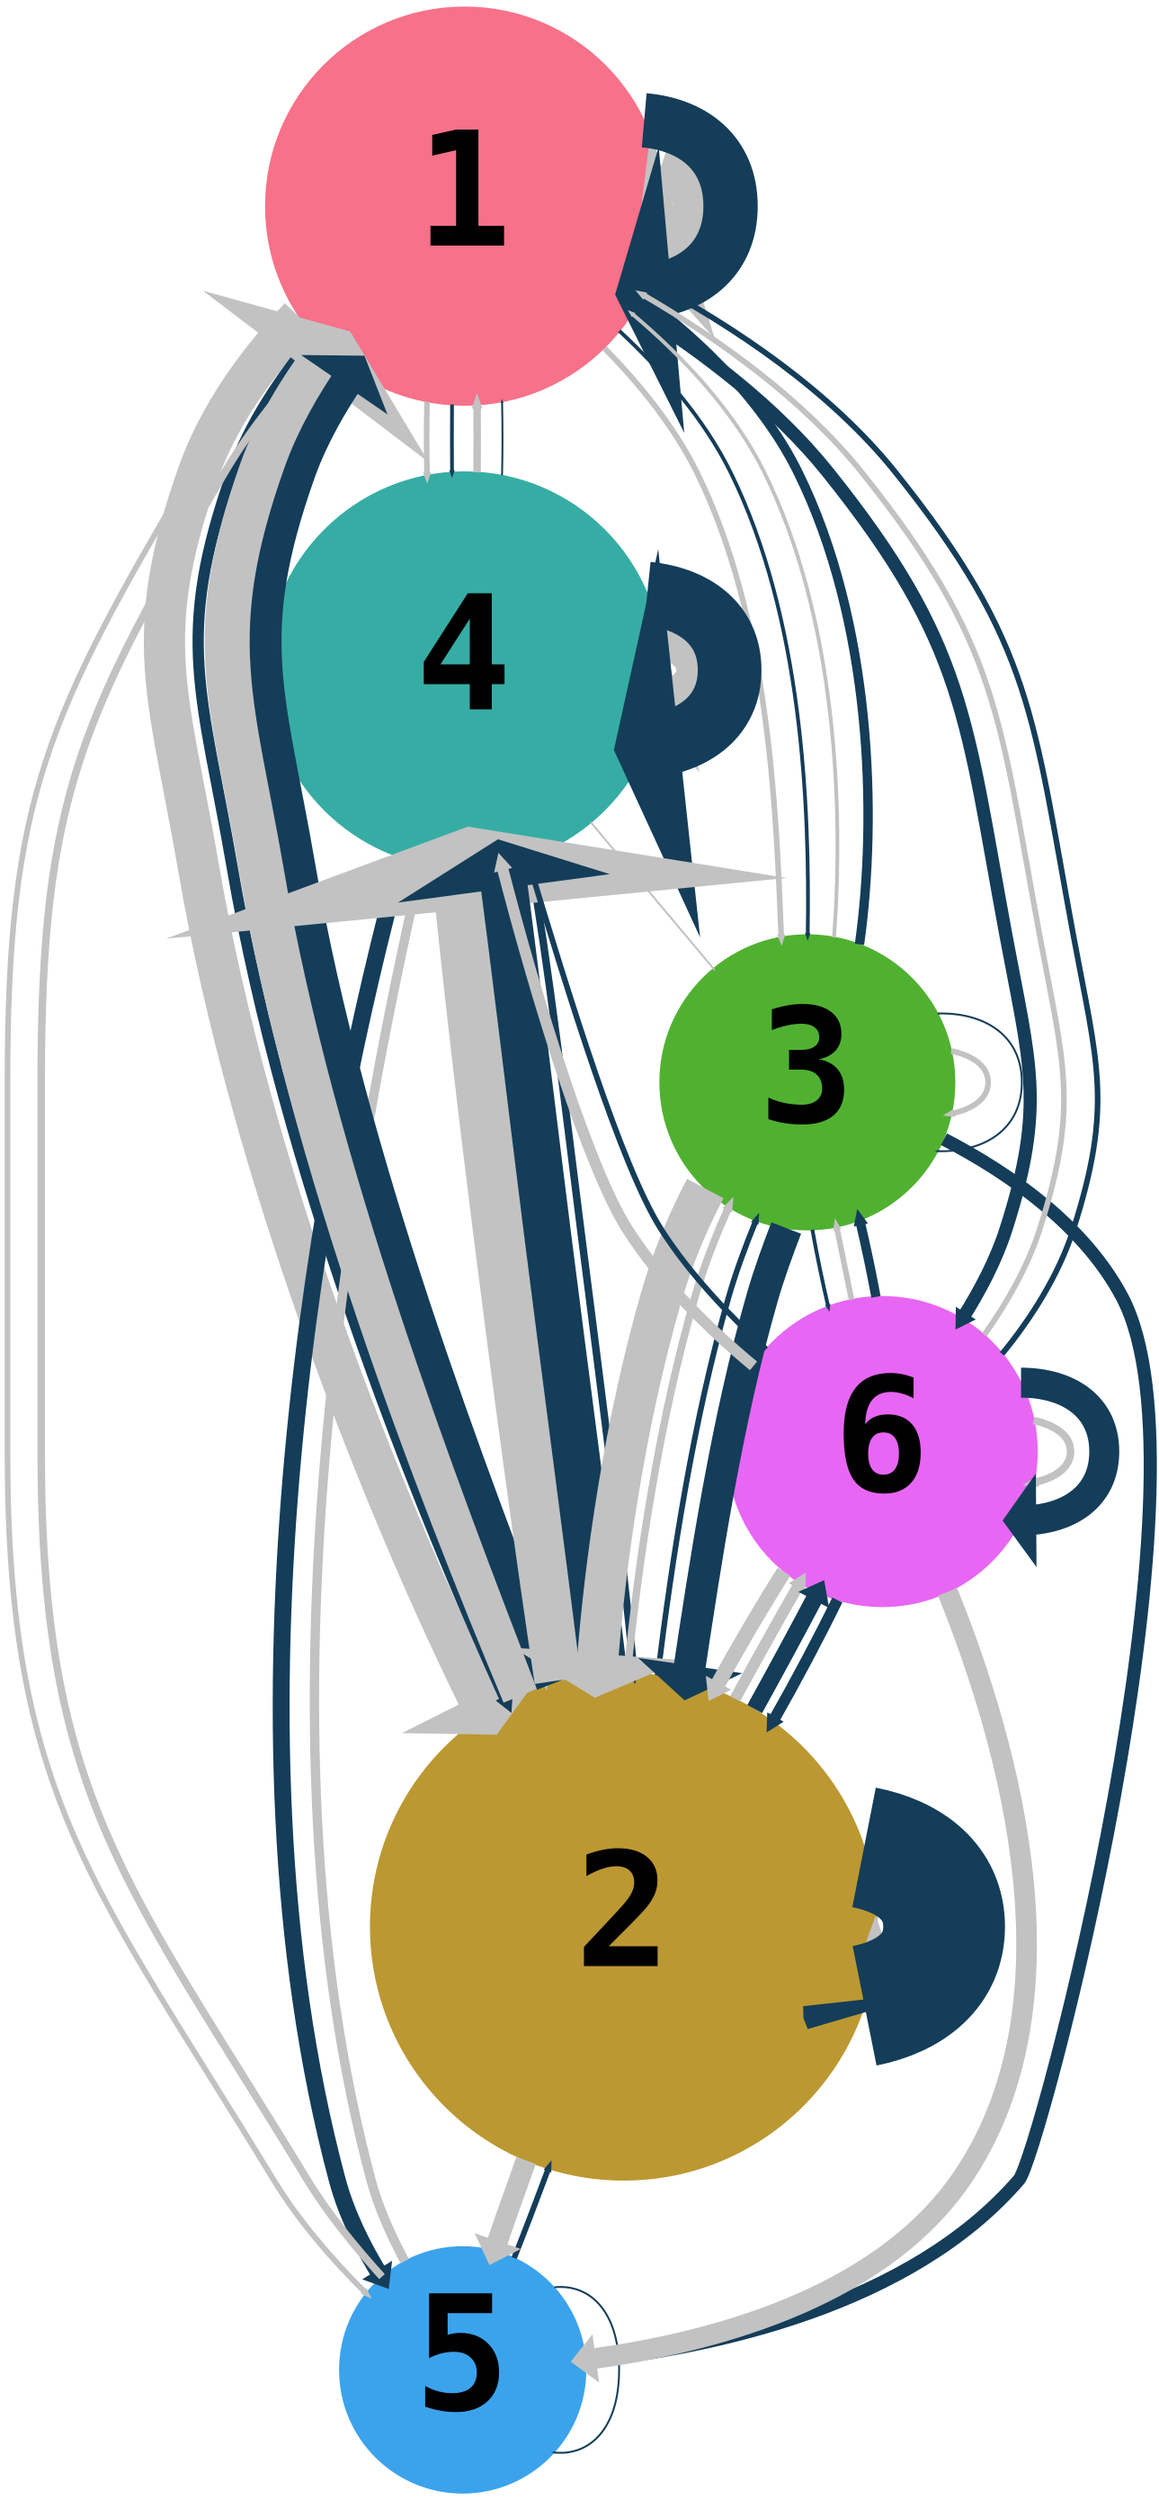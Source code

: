 // Cluster plot
digraph {
	graph [outputorder=endgesfirst]
	1 [color="#f77189" fixedsize=true fontname="Courier-Bold" fontsize=85 height=2.9439202887759492 style=filled width=2.9439202887759492]
	1 -> 4 [arrowsize=0.01 color=grey76 len=10 penwidth=3]
	1 -> 5 [arrowsize=0.01 color=grey76 len=10 penwidth=3]
	1 -> 2 [arrowsize=0.01 color=grey76 len=10 penwidth=22]
	1 -> 1 [arrowsize=0.01 color=grey76 len=10 penwidth=25]
	1 -> 3 [arrowsize=0.01 color=grey76 len=10 penwidth=3]
	1 -> 3 [arrowsize=0.01 color="#143D59" len=10 penwidth=2]
	1 -> 2 [arrowsize=0.01 color="#143D59" len=10 penwidth=6]
	1 -> 1 [arrowsize=0.01 color="#143D59" len=10 penwidth=29]
	1 -> 4 [arrowsize=0.01 color="#143D59" len=10 penwidth=2]
	1 -> 6 [arrowsize=0.01 color="#143D59" len=10 penwidth=7]
	2 [color="#bb9832" fixedsize=true fontname="Courier-Bold" fontsize=85 height=3.756475889861548 style=filled width=3.756475889861548]
	2 -> 4 [arrowsize=0.01 color=grey76 len=10 penwidth=43]
	2 -> 2 [arrowsize=0.01 color=grey76 len=10 penwidth=15]
	2 -> 1 [arrowsize=0.01 color=grey76 len=10 penwidth=29]
	2 -> 3 [arrowsize=0.01 color=grey76 len=10 penwidth=4]
	2 -> 5 [arrowsize=0.01 color=grey76 len=10 penwidth=11]
	2 -> 6 [arrowsize=0.01 color=grey76 len=10 penwidth=6]
	2 -> 2 [arrowsize=0.01 color="#143D59" len=10 penwidth=65]
	2 -> 4 [arrowsize=0.01 color="#143D59" len=10 penwidth=25]
	2 -> 1 [arrowsize=0.01 color="#143D59" len=10 penwidth=17]
	2 -> 6 [arrowsize=0.01 color="#143D59" len=10 penwidth=9]
	2 -> 3 [arrowsize=0.01 color="#143D59" len=10 penwidth=3]
	3 [color="#50b131" fixedsize=true fontname="Courier-Bold" fontsize=85 height=2.185812841434 style=filled width=2.185812841434]
	3 -> 2 [arrowsize=0.01 color=grey76 len=10 penwidth=22]
	3 -> 1 [arrowsize=0.01 color=grey76 len=10 penwidth=2]
	3 -> 3 [arrowsize=0.01 color=grey76 len=10 penwidth=3]
	3 -> 2 [arrowsize=0.01 color="#143D59" len=10 penwidth=17]
	3 -> 5 [arrowsize=0.01 color="#143D59" len=10 penwidth=7]
	3 -> 1 [arrowsize=0.01 color="#143D59" len=10 penwidth=5]
	3 -> 6 [arrowsize=0.01 color="#143D59" len=10 penwidth=2]
	3 -> 3 [arrowsize=0.01 color="#143D59" len=10 penwidth=1]
	4 [color="#36ada4" fixedsize=true fontname="Courier-Bold" fontsize=85 height=2.9249881291307074 style=filled width=2.9249881291307074]
	4 -> 4 [arrowsize=0.01 color=grey76 len=10 penwidth=21]
	4 -> 2 [arrowsize=0.01 color=grey76 len=10 penwidth=2]
	4 -> 1 [arrowsize=0.01 color=grey76 len=10 penwidth=4]
	4 -> 3 [arrowsize=0.01 color=grey76 len=10 penwidth=1]
	4 -> 4 [arrowsize=0.01 color="#143D59" len=10 penwidth=34]
	4 -> 2 [arrowsize=0.01 color="#143D59" len=10 penwidth=4]
	4 -> 5 [arrowsize=0.01 color="#143D59" len=10 penwidth=9]
	4 -> 1 [arrowsize=0.01 color="#143D59" len=10 penwidth=1]
	5 [color="#3ba3ec" fixedsize=true fontname="Courier-Bold" fontsize=85 height=1.8257418583505538 style=filled width=1.8257418583505538]
	5 -> 4 [arrowsize=0.01 color=grey76 len=10 penwidth=5]
	5 -> 1 [arrowsize=0.01 color=grey76 len=10 penwidth=4]
	5 -> 5 [arrowsize=0.01 color="#143D59" len=10 penwidth=1]
	5 -> 2 [arrowsize=0.01 color="#143D59" len=10 penwidth=3]
	6 [color="#e866f4" fixedsize=true fontname="Courier-Bold" fontsize=85 height=2.285218200133681 style=filled width=2.285218200133681]
	6 -> 3 [arrowsize=0.01 color=grey76 len=10 penwidth=3]
	6 -> 5 [arrowsize=0.01 color=grey76 len=10 penwidth=11]
	6 -> 2 [arrowsize=0.01 color=grey76 len=10 penwidth=8]
	6 -> 4 [arrowsize=0.01 color=grey76 len=10 penwidth=6]
	6 -> 6 [arrowsize=0.01 color=grey76 len=10 penwidth=4]
	6 -> 1 [arrowsize=0.01 color=grey76 len=10 penwidth=3]
	6 -> 6 [arrowsize=0.01 color="#143D59" len=10 penwidth=16]
	6 -> 2 [arrowsize=0.01 color="#143D59" len=10 penwidth=6]
	6 -> 4 [arrowsize=0.01 color="#143D59" len=10 penwidth=3]
	6 -> 3 [arrowsize=0.01 color="#143D59" len=10 penwidth=5]
	6 -> 1 [arrowsize=0.01 color="#143D59" len=10 penwidth=3]
}
